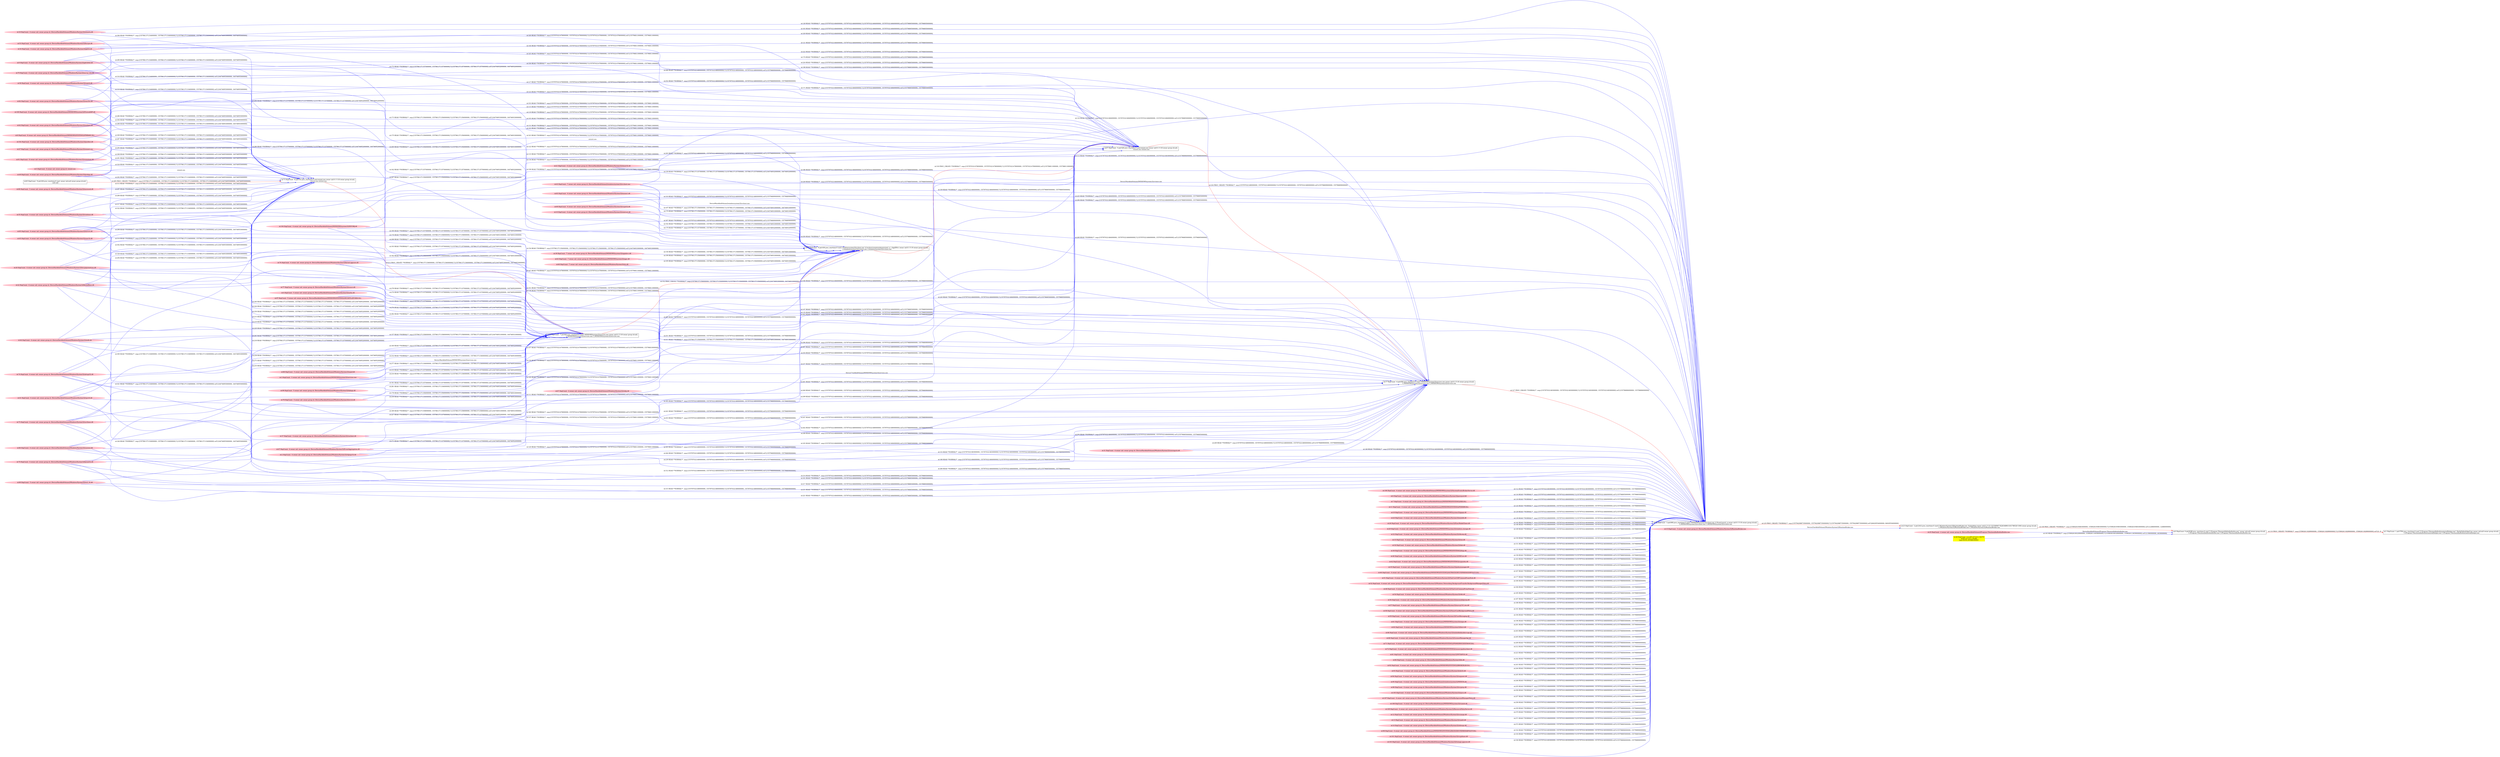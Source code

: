 digraph  {
rankdir=LR
"0"[color=black,label="id:0 HopCount: 0 pid:8188 proc_starttime:0 cmd:\"C:\Program Files\mozilla\firefox\firefox.exe\" owner uid:null owner group id:null,\n C:/Program Files/mozilla/firefox/firefox.exe C:/Program Files/mozilla/firefox/firefox.exe", shape=box,style=solid];
"1"[color=black,label="id:1 HopCount: 1 pid:5784 proc_starttime:0 cmd:\"C:\Program Files\mozilla\firefox\uninstall\helper.exe\" /SetAsDefaultAppUser owner uid:null owner group id:null,\n C:/Program Files/mozilla/firefox/uninstall/helper.exe C:/Program Files/mozilla/firefox/uninstall/helper.exe", shape=box,style=solid];
"0" -> "1" [id=110,__obj="PROC_CREATE"color=red,label="id:110 PROC_CREATE **NORMAL**  seqs:[1558026118289000000, 1558026118289000000] T:[1558026118289000000, 1558026118289000000] relT:[0, 0]",style=solid];
"75"[color=pink,label="id:75 HopCount: -4 owner uid: owner group id: /Device/HarddiskVolume2/Windows/System32/ucrtbase.dll ", shape=oval,style=filled];
"87"[color=black,label="id:87 HopCount: -5 pid:528 proc_starttime:0 cmd:wininit.exe owner uid:S-1-5-18 owner group id:null,\n wininit.exe wininit.exe", shape=box,style=solid];
"75" -> "87" [id=111,__obj="READ"color=blue,label="id:111 READ **NORMAL**  seqs:[1557870321478000000, 1557870321478000000] T:[1557870321478000000, 1557870321478000000] relT:[155796811000000, 155796811000000]",style=solid];
"106"[color=pink,label="id:106 HopCount: -4 owner uid: owner group id: /Device/HarddiskVolume2/WINDOWS/system32/SystemEventsBrokerServer.dll ", shape=oval,style=filled];
"30"[color=black,label="id:30 HopCount: -3 pid:808 proc_starttime:0 cmd:C:\WINDOWS\system32\svchost.exe -k DcomLaunch -p owner uid:S-1-5-18 owner group id:null,\n C:/WINDOWS/system32/svchost.exe C:/WINDOWS/system32/svchost.exe", shape=box,style=solid];
"106" -> "30" [id=112,__obj="READ"color=blue,label="id:112 READ **NORMAL**  seqs:[1557870321483000000, 1557870321483000000] T:[1557870321483000000, 1557870321483000000] relT:[155796806000000, 155796806000000]",style=solid];
"43"[color=pink,label="id:43 HopCount: -7 owner uid: owner group id: /Device/HarddiskVolume2/windows/system32/svchost.exe ", shape=oval,style=filled];
"43" -> "30" [id=113,__obj="READ"color=blue,label="id:113 READ **NORMAL**  seqs:[1557870321483000000, 1557870321483000000] T:[1557870321483000000, 1557870321483000000] relT:[155796806000000, 155796806000000]",style=solid];
"5"[color=pink,label="id:5 HopCount: -6 owner uid: owner group id: wininit.exe ", shape=oval,style=filled];
"5" -> "87" [id=114,__obj="FILE_EXEC"color=blue,label="wininit.exe",style=solid];
"82"[color=pink,label="id:82 HopCount: -4 owner uid: owner group id: /Device/HarddiskVolume2/Windows/System32/win32u.dll ", shape=oval,style=filled];
"82" -> "87" [id=115,__obj="READ"color=blue,label="id:115 READ **NORMAL**  seqs:[1557870321478000000, 1557870321478000000] T:[1557870321478000000, 1557870321478000000] relT:[155796811000000, 155796811000000]",style=solid];
"6"[color=pink,label="id:6 HopCount: -4 owner uid: owner group id: /Device/HarddiskVolume2/Windows/System32/powrprof.dll ", shape=oval,style=filled];
"6" -> "30" [id=116,__obj="READ"color=blue,label="id:116 READ **NORMAL**  seqs:[1557870321484000000, 1557870321484000000] T:[1557870321484000000, 1557870321484000000] relT:[155796805000000, 155796805000000]",style=solid];
"79"[color=pink,label="id:79 HopCount: -4 owner uid: owner group id: /Device/HarddiskVolume2/Windows/System32/msvcp_win.dll ", shape=oval,style=filled];
"79" -> "87" [id=117,__obj="READ"color=blue,label="id:117 READ **NORMAL**  seqs:[1557870321478000000, 1557870321478000000] T:[1557870321478000000, 1557870321478000000] relT:[155796811000000, 155796811000000]",style=solid];
"7"[color=pink,label="id:7 HopCount: -4 owner uid: owner group id: /Device/HarddiskVolume2/WINDOWS/SYSTEM32/HID.DLL ", shape=oval,style=filled];
"7" -> "30" [id=118,__obj="READ"color=blue,label="id:118 READ **NORMAL**  seqs:[1557870321484000000, 1557870321484000000] T:[1557870321484000000, 1557870321484000000] relT:[155796805000000, 155796805000000]",style=solid];
"8"[color=pink,label="id:8 HopCount: -6 owner uid: owner group id: /Device/HarddiskVolume2/WINDOWS/SYSTEM32/FWBASE.DLL ", shape=oval,style=filled];
"8" -> "87" [id=119,__obj="READ"color=blue,label="id:119 READ **NORMAL**  seqs:[1557870321478000000, 1557870321478000000] T:[1557870321478000000, 1557870321478000000] relT:[155796811000000, 155796811000000]",style=solid];
"89"[color=pink,label="id:89 HopCount: -5 owner uid: owner group id: /Device/HarddiskVolume2/Windows/System32/ws2_32.dll ", shape=oval,style=filled];
"89" -> "87" [id=120,__obj="READ"color=blue,label="id:120 READ **NORMAL**  seqs:[1557870321478000000, 1557870321478000000] T:[1557870321478000000, 1557870321478000000] relT:[155796811000000, 155796811000000]",style=solid];
"9"[color=pink,label="id:9 HopCount: -4 owner uid: owner group id: /Device/HarddiskVolume2/Windows/System32/gdi32full.dll ", shape=oval,style=filled];
"9" -> "30" [id=121,__obj="READ"color=blue,label="id:121 READ **NORMAL**  seqs:[1557870321484000000, 1557870321484000000] T:[1557870321484000000, 1557870321484000000] relT:[155796805000000, 155796805000000]",style=solid];
"49"[color=pink,label="id:49 HopCount: -4 owner uid: owner group id: /Device/HarddiskVolume2/Windows/System32/profapi.dll ", shape=oval,style=filled];
"49" -> "87" [id=122,__obj="READ"color=blue,label="id:122 READ **NORMAL**  seqs:[1557870321478000000, 1557870321478000000] T:[1557870321478000000, 1557870321478000000] relT:[155796811000000, 155796811000000]",style=solid];
"50"[color=pink,label="id:50 HopCount: -4 owner uid: owner group id: /Device/HarddiskVolume2/Windows/System32/sspicli.dll ", shape=oval,style=filled];
"50" -> "87" [id=123,__obj="READ"color=blue,label="id:123 READ **NORMAL**  seqs:[1557870321478000000, 1557870321478000000] T:[1557870321478000000, 1557870321478000000] relT:[155796811000000, 155796811000000]",style=solid];
"11"[color=pink,label="id:11 HopCount: -4 owner uid: owner group id: /Device/HarddiskVolume2/WINDOWS/SYSTEM32/PSMSRV.DLL ", shape=oval,style=filled];
"11" -> "30" [id=124,__obj="READ"color=blue,label="id:124 READ **NORMAL**  seqs:[1557870321483000000, 1557870321483000000] T:[1557870321483000000, 1557870321483000000] relT:[155796806000000, 155796806000000]",style=solid];
"23"[color=black,label="id:23 HopCount: -2 pid:2432 proc_starttime:0 cmd:C:\Windows\System32\RuntimeBroker.exe -Embedding owner uid:S-1-5-21-231540947-922634896-4161786520-1004 owner group id:null,\n C:/Windows/System32/RuntimeBroker.exe C:/Windows/System32/RuntimeBroker.exe", shape=box,style=solid];
"30" -> "23" [id=125,__obj="PROC_CREATE"color=red,label="id:125 PROC_CREATE **NORMAL**  seqs:[1557942088735000000, 1557942088735000000] T:[1557942088735000000, 1557942088735000000] relT:[84029554000000, 84029554000000]",style=solid];
"15"[color=pink,label="id:15 HopCount: -3 owner uid: owner group id: /Device/HarddiskVolume2/Windows/System32/RuntimeBroker.exe ", shape=oval,style=filled];
"15" -> "23" [id=126,__obj="FILE_EXEC"color=blue,label="\Device\HarddiskVolume2\Windows\System32\RuntimeBroker.exe",style=solid];
"17"[color=black,label="id:17 HopCount: -4 pid:656 proc_starttime:0 cmd:C:\WINDOWS\system32\services.exe owner uid:S-1-5-18 owner group id:null,\n C:/WINDOWS/system32/services.exe C:/WINDOWS/system32/services.exe", shape=box,style=solid];
"17" -> "30" [id=127,__obj="PROC_CREATE"color=red,label="id:127 PROC_CREATE **NORMAL**  seqs:[1557870321483000000, 1557870321483000000] T:[1557870321483000000, 1557870321483000000] relT:[155796806000000, 155796806000000]",style=solid];
"18"[color=pink,label="id:18 HopCount: -4 owner uid: owner group id: /Device/HarddiskVolume2/Windows/System32/ntmarta.dll ", shape=oval,style=filled];
"18" -> "30" [id=128,__obj="READ"color=blue,label="id:128 READ **NORMAL**  seqs:[1557870321484000000, 1557870321484000000] T:[1557870321484000000, 1557870321484000000] relT:[155796805000000, 155796805000000]",style=solid];
"19"[color=pink,label="id:19 HopCount: -4 owner uid: owner group id: /Device/HarddiskVolume2/WINDOWS/system32/gpapi.dll ", shape=oval,style=filled];
"19" -> "30" [id=129,__obj="READ"color=blue,label="id:129 READ **NORMAL**  seqs:[1557870321484000000, 1557870321484000000] T:[1557870321484000000, 1557870321484000000] relT:[155796805000000, 155796805000000]",style=solid];
"74"[color=pink,label="id:74 HopCount: -4 owner uid: owner group id: /Device/HarddiskVolume2/Windows/System32/advapi32.dll ", shape=oval,style=filled];
"74" -> "87" [id=130,__obj="READ"color=blue,label="id:130 READ **NORMAL**  seqs:[1557870321478000000, 1557870321478000000] T:[1557870321478000000, 1557870321478000000] relT:[155796811000000, 155796811000000]",style=solid];
"62"[color=pink,label="id:62 HopCount: -4 owner uid: owner group id: /Device/HarddiskVolume2/Windows/System32/sechost.dll ", shape=oval,style=filled];
"62" -> "87" [id=131,__obj="READ"color=blue,label="id:131 READ **NORMAL**  seqs:[1557870321478000000, 1557870321478000000] T:[1557870321478000000, 1557870321478000000] relT:[155796811000000, 155796811000000]",style=solid];
"21"[color=pink,label="id:21 HopCount: -4 owner uid: owner group id: /Device/HarddiskVolume2/Windows/System32/oleaut32.dll ", shape=oval,style=filled];
"21" -> "30" [id=132,__obj="READ"color=blue,label="id:132 READ **NORMAL**  seqs:[1557870321484000000, 1557870321484000000] T:[1557870321484000000, 1557870321484000000] relT:[155796805000000, 155796805000000]",style=solid];
"80"[color=pink,label="id:80 HopCount: -5 owner uid: owner group id: /Device/HarddiskVolume2/Windows/System32/mswsock.dll ", shape=oval,style=filled];
"80" -> "87" [id=133,__obj="READ"color=blue,label="id:133 READ **NORMAL**  seqs:[1557870321478000000, 1557870321478000000] T:[1557870321478000000, 1557870321478000000] relT:[155796811000000, 155796811000000]",style=solid];
"55"[color=pink,label="id:55 HopCount: -4 owner uid: owner group id: /Device/HarddiskVolume2/Windows/System32/combase.dll ", shape=oval,style=filled];
"55" -> "87" [id=134,__obj="READ"color=blue,label="id:134 READ **NORMAL**  seqs:[1557870321478000000, 1557870321478000000] T:[1557870321478000000, 1557870321478000000] relT:[155796811000000, 155796811000000]",style=solid];
"22"[color=pink,label="id:22 HopCount: -4 owner uid: owner group id: /Device/HarddiskVolume2/Windows/System32/KernelBase.dll ", shape=oval,style=filled];
"22" -> "30" [id=135,__obj="READ"color=blue,label="id:135 READ **NORMAL**  seqs:[1557870321484000000, 1557870321484000000] T:[1557870321484000000, 1557870321484000000] relT:[155796805000000, 155796805000000]",style=solid];
"22" -> "87" [id=136,__obj="READ"color=blue,label="id:136 READ **NORMAL**  seqs:[1557870321478000000, 1557870321478000000] T:[1557870321478000000, 1557870321478000000] relT:[155796811000000, 155796811000000]",style=solid];
"70"[color=pink,label="id:70 HopCount: -4 owner uid: owner group id: /Device/HarddiskVolume2/Windows/System32/kernel32.dll ", shape=oval,style=filled];
"70" -> "87" [id=137,__obj="READ"color=blue,label="id:137 READ **NORMAL**  seqs:[1557870321478000000, 1557870321478000000] T:[1557870321478000000, 1557870321478000000] relT:[155796811000000, 155796811000000]",style=solid];
"23" -> "0" [id=138,__obj="PROC_CREATE"color=red,label="id:138 PROC_CREATE **NORMAL**  seqs:[1558026105803000000, 1558026105803000000] T:[1558026105803000000, 1558026105803000000] relT:[12486000000, 12486000000]",style=solid];
"24"[color=pink,label="id:24 HopCount: -4 owner uid: owner group id: /Device/HarddiskVolume2/Windows/System32/mintdh.dll ", shape=oval,style=filled];
"24" -> "30" [id=139,__obj="READ"color=blue,label="id:139 READ **NORMAL**  seqs:[1557870321484000000, 1557870321484000000] T:[1557870321484000000, 1557870321484000000] relT:[155796805000000, 155796805000000]",style=solid];
"41"[color=pink,label="id:41 HopCount: -4 owner uid: owner group id: /Device/HarddiskVolume2/Windows/System32/rpcrt4.dll ", shape=oval,style=filled];
"41" -> "87" [id=140,__obj="READ"color=blue,label="id:140 READ **NORMAL**  seqs:[1557870321478000000, 1557870321478000000] T:[1557870321478000000, 1557870321478000000] relT:[155796811000000, 155796811000000]",style=solid];
"25"[color=pink,label="id:25 HopCount: -2 owner uid: owner group id: /Device/HarddiskVolume2/Program Files/mozilla/firefox/firefox.exe ", shape=oval,style=filled];
"25" -> "0" [id=141,__obj="FILE_EXEC"color=blue,label="\Device\HarddiskVolume2\Program Files\mozilla\firefox\firefox.exe",style=solid];
"26"[color=pink,label="id:26 HopCount: -4 owner uid: owner group id: /Device/HarddiskVolume2/Windows/System32/ExecModelClient.dll ", shape=oval,style=filled];
"26" -> "30" [id=142,__obj="READ"color=blue,label="id:142 READ **NORMAL**  seqs:[1557870321483000000, 1557870321483000000] T:[1557870321483000000, 1557870321483000000] relT:[155796806000000, 155796806000000]",style=solid];
"27"[color=pink,label="id:27 HopCount: -6 owner uid: owner group id: /Device/HarddiskVolume2/Windows/System32/wininit.exe ", shape=oval,style=filled];
"27" -> "87" [id=143,__obj="READ"color=blue,label="id:143 READ **NORMAL**  seqs:[1557870321478000000, 1557870321478000000] T:[1557870321478000000, 1557870321478000000] relT:[155796811000000, 155796811000000]",style=solid];
"53"[color=pink,label="id:53 HopCount: -4 owner uid: owner group id: /Device/HarddiskVolume2/Windows/System32/bcrypt.dll ", shape=oval,style=filled];
"53" -> "87" [id=144,__obj="READ"color=blue,label="id:144 READ **NORMAL**  seqs:[1557870321478000000, 1557870321478000000] T:[1557870321478000000, 1557870321478000000] relT:[155796811000000, 155796811000000]",style=solid];
"28"[color=yellow,label="id:28 HopCount: -2 srcIP:127.0.0.1:54379\ndstIP:127.0.0.1:54380\ntype:SOCK_ESTABLISHED ", shape=box,style=filled];
"28" -> "0" [id=145,__obj="READ"color=blue,label="id:145 READ **NORMAL**  seqs:[1558026106329000000, 1558026113659000000] T:[1558026106329000000, 1558026113659000000] relT:[11960000000, 4630000000]",style=solid];
"29"[color=pink,label="id:29 HopCount: -4 owner uid: owner group id: /Device/HarddiskVolume2/WINDOWS/system32/windows.storage.dll ", shape=oval,style=filled];
"29" -> "30" [id=146,__obj="READ"color=blue,label="id:146 READ **NORMAL**  seqs:[1557870321484000000, 1557870321484000000] T:[1557870321484000000, 1557870321484000000] relT:[155796805000000, 155796805000000]",style=solid];
"20"[color=pink,label="id:20 HopCount: -4 owner uid: owner group id: /Device/HarddiskVolume2/Windows/System32/bcryptprimitives.dll ", shape=oval,style=filled];
"20" -> "30" [id=147,__obj="READ"color=blue,label="id:147 READ **NORMAL**  seqs:[1557870321484000000, 1557870321484000000] T:[1557870321484000000, 1557870321484000000] relT:[155796805000000, 155796805000000]",style=solid];
"31"[color=pink,label="id:31 HopCount: -4 owner uid: owner group id: /Device/HarddiskVolume2/Windows/System32/usermgrcli.dll ", shape=oval,style=filled];
"31" -> "30" [id=148,__obj="READ"color=blue,label="id:148 READ **NORMAL**  seqs:[1557870321483000000, 1557870321483000000] T:[1557870321483000000, 1557870321483000000] relT:[155796806000000, 155796806000000]",style=solid];
"32"[color=pink,label="id:32 HopCount: -4 owner uid: owner group id: /Device/HarddiskVolume2/Windows/System32/clbcatq.dll ", shape=oval,style=filled];
"32" -> "30" [id=149,__obj="READ"color=blue,label="id:149 READ **NORMAL**  seqs:[1557870321484000000, 1557870321484000000] T:[1557870321484000000, 1557870321484000000] relT:[155796805000000, 155796805000000]",style=solid];
"33"[color=pink,label="id:33 HopCount: -4 owner uid: owner group id: /Device/HarddiskVolume2/Windows/System32/wer.dll ", shape=oval,style=filled];
"33" -> "30" [id=150,__obj="READ"color=blue,label="id:150 READ **NORMAL**  seqs:[1557870321483000000, 1557870321483000000] T:[1557870321483000000, 1557870321483000000] relT:[155796806000000, 155796806000000]",style=solid];
"34"[color=pink,label="id:34 HopCount: -4 owner uid: owner group id: /Device/HarddiskVolume2/Windows/System32/dab.dll ", shape=oval,style=filled];
"34" -> "30" [id=151,__obj="READ"color=blue,label="id:151 READ **NORMAL**  seqs:[1557870321483000000, 1557870321483000000] T:[1557870321483000000, 1557870321483000000] relT:[155796806000000, 155796806000000]",style=solid];
"36"[color=black,label="id:36 HopCount: -7 pid:664 proc_starttime:0 cmd:C:\WINDOWS\system32\services.exe owner uid:S-1-5-18 owner group id:null,\n C:/WINDOWS/system32/services.exe C:/WINDOWS/system32/services.exe", shape=box,style=solid];
"90"[color=black,label="id:90 HopCount: -6 pid:436 proc_starttime:0 cmd:c:\windows\system32\svchost.exe -k localservicenetworkrestricted -p -s AppIDSvc owner uid:S-1-5-19 owner group id:null,\n c:/windows/system32/svchost.exe c:/windows/system32/svchost.exe", shape=box,style=solid];
"36" -> "90" [id=152,__obj="PROC_CREATE"color=red,label="id:152 PROC_CREATE **NORMAL**  seqs:[1557861371356000000, 1557861371356000000] T:[1557861371356000000, 1557861371356000000] relT:[164746933000000, 164746933000000]",style=solid];
"37"[color=pink,label="id:37 HopCount: -4 owner uid: owner group id: /Device/HarddiskVolume2/Windows/System32/rmclient.dll ", shape=oval,style=filled];
"37" -> "30" [id=153,__obj="READ"color=blue,label="id:153 READ **NORMAL**  seqs:[1557870321483000000, 1557870321483000000] T:[1557870321483000000, 1557870321483000000] relT:[155796806000000, 155796806000000]",style=solid];
"76"[color=pink,label="id:76 HopCount: -4 owner uid: owner group id: /Device/HarddiskVolume2/Windows/System32/kernel.appcore.dll ", shape=oval,style=filled];
"76" -> "90" [id=154,__obj="READ"color=blue,label="id:154 READ **NORMAL**  seqs:[1557861371356000000, 1557861371356000000] T:[1557861371356000000, 1557861371356000000] relT:[164746933000000, 164746933000000]",style=solid];
"38"[color=pink,label="id:38 HopCount: -4 owner uid: owner group id: /Device/HarddiskVolume2/WINDOWS/SYSTEM32/dxgi.dll ", shape=oval,style=filled];
"38" -> "30" [id=155,__obj="READ"color=blue,label="id:155 READ **NORMAL**  seqs:[1557870321484000000, 1557870321484000000] T:[1557870321484000000, 1557870321484000000] relT:[155796805000000, 155796805000000]",style=solid];
"39"[color=pink,label="id:39 HopCount: -7 owner uid: owner group id: /Device/HarddiskVolume2/WINDOWS/system32/appidsvc.dll ", shape=oval,style=filled];
"39" -> "90" [id=156,__obj="READ"color=blue,label="id:156 READ **NORMAL**  seqs:[1557861371356000000, 1557861371356000000] T:[1557861371356000000, 1557861371356000000] relT:[164746933000000, 164746933000000]",style=solid];
"44"[color=pink,label="id:44 HopCount: -4 owner uid: owner group id: /Device/HarddiskVolume2/Windows/System32/ntdll.dll ", shape=oval,style=filled];
"44" -> "90" [id=157,__obj="READ"color=blue,label="id:157 READ **NORMAL**  seqs:[1557861371358000000, 1557861371358000000] T:[1557861371358000000, 1557861371358000000] relT:[164746931000000, 164746931000000]",style=solid];
"40"[color=pink,label="id:40 HopCount: -4 owner uid: owner group id: /Device/HarddiskVolume2/Windows/System32/SHCore.dll ", shape=oval,style=filled];
"40" -> "30" [id=158,__obj="READ"color=blue,label="id:158 READ **NORMAL**  seqs:[1557870321484000000, 1557870321484000000] T:[1557870321484000000, 1557870321484000000] relT:[155796805000000, 155796805000000]",style=solid];
"21" -> "90" [id=159,__obj="READ"color=blue,label="id:159 READ **NORMAL**  seqs:[1557861371357000000, 1557861371357000000] T:[1557861371357000000, 1557861371357000000] relT:[164746932000000, 164746932000000]",style=solid];
"74" -> "90" [id=160,__obj="READ"color=blue,label="id:160 READ **NORMAL**  seqs:[1557861371357000000, 1557861371357000000] T:[1557861371357000000, 1557861371357000000] relT:[164746932000000, 164746932000000]",style=solid];
"41" -> "30" [id=161,__obj="READ"color=blue,label="id:161 READ **NORMAL**  seqs:[1557870321484000000, 1557870321484000000] T:[1557870321484000000, 1557870321484000000] relT:[155796805000000, 155796805000000]",style=solid];
"62" -> "90" [id=162,__obj="READ"color=blue,label="id:162 READ **NORMAL**  seqs:[1557861371357000000, 1557861371357000000] T:[1557861371357000000, 1557861371357000000] relT:[164746932000000, 164746932000000]",style=solid];
"42"[color=pink,label="id:42 HopCount: -4 owner uid: owner group id: /Device/HarddiskVolume2/WINDOWS/SYSTEM32/capauthz.dll ", shape=oval,style=filled];
"42" -> "30" [id=163,__obj="READ"color=blue,label="id:163 READ **NORMAL**  seqs:[1557870321483000000, 1557870321483000000] T:[1557870321483000000, 1557870321483000000] relT:[155796806000000, 155796806000000]",style=solid];
"35"[color=pink,label="id:35 HopCount: -4 owner uid: owner group id: /Device/HarddiskVolume2/Windows/System32/policymanager.dll ", shape=oval,style=filled];
"35" -> "30" [id=164,__obj="READ"color=blue,label="id:164 READ **NORMAL**  seqs:[1557870321483000000, 1557870321483000000] T:[1557870321483000000, 1557870321483000000] relT:[155796806000000, 155796806000000]",style=solid];
"44" -> "30" [id=165,__obj="READ"color=blue,label="id:165 READ **NORMAL**  seqs:[1557870321484000000, 1557870321484000000] T:[1557870321484000000, 1557870321484000000] relT:[155796805000000, 155796805000000]",style=solid];
"45"[color=pink,label="id:45 HopCount: -4 owner uid: owner group id: /Device/HarddiskVolume2/Windows/System32/user32.dll ", shape=oval,style=filled];
"45" -> "30" [id=166,__obj="READ"color=blue,label="id:166 READ **NORMAL**  seqs:[1557870321484000000, 1557870321484000000] T:[1557870321484000000, 1557870321484000000] relT:[155796805000000, 155796805000000]",style=solid];
"46"[color=pink,label="id:46 HopCount: -4 owner uid: owner group id: /Device/HarddiskVolume2/WINDOWS/SYSTEM32/ACPBACKGROUNDMANAGERPOLICY.DLL ", shape=oval,style=filled];
"46" -> "30" [id=167,__obj="READ"color=blue,label="id:167 READ **NORMAL**  seqs:[1557870321483000000, 1557870321483000000] T:[1557870321483000000, 1557870321483000000] relT:[155796806000000, 155796806000000]",style=solid];
"47"[color=pink,label="id:47 HopCount: -4 owner uid: owner group id: /Device/HarddiskVolume2/Windows/System32/EventAggregation.dll ", shape=oval,style=filled];
"47" -> "30" [id=168,__obj="READ"color=blue,label="id:168 READ **NORMAL**  seqs:[1557870321484000000, 1557870321484000000] T:[1557870321484000000, 1557870321484000000] relT:[155796805000000, 155796805000000]",style=solid];
"43" -> "90" [id=169,__obj="FILE_EXEC"color=blue,label="\Device\HarddiskVolume2\windows\system32\svchost.exe",style=solid];
"83"[color=pink,label="id:83 HopCount: -4 owner uid: owner group id: /Device/HarddiskVolume2/Windows/System32/msasn1.dll ", shape=oval,style=filled];
"83" -> "90" [id=170,__obj="READ"color=blue,label="id:170 READ **NORMAL**  seqs:[1557861371356000000, 1557861371356000000] T:[1557861371356000000, 1557861371356000000] relT:[164746933000000, 164746933000000]",style=solid];
"49" -> "30" [id=171,__obj="READ"color=blue,label="id:171 READ **NORMAL**  seqs:[1557870321484000000, 1557870321484000000] T:[1557870321484000000, 1557870321484000000] relT:[155796805000000, 155796805000000]",style=solid];
"16"[color=pink,label="id:16 HopCount: -4 owner uid: owner group id: /Device/HarddiskVolume2/Windows/System32/gdi32.dll ", shape=oval,style=filled];
"16" -> "90" [id=172,__obj="READ"color=blue,label="id:172 READ **NORMAL**  seqs:[1557861371357000000, 1557861371357000000] T:[1557861371357000000, 1557861371357000000] relT:[164746932000000, 164746932000000]",style=solid];
"9" -> "90" [id=173,__obj="READ"color=blue,label="id:173 READ **NORMAL**  seqs:[1557861371356000000, 1557861371356000000] T:[1557861371356000000, 1557861371356000000] relT:[164746933000000, 164746933000000]",style=solid];
"50" -> "30" [id=174,__obj="READ"color=blue,label="id:174 READ **NORMAL**  seqs:[1557870321484000000, 1557870321484000000] T:[1557870321484000000, 1557870321484000000] relT:[155796805000000, 155796805000000]",style=solid];
"79" -> "90" [id=175,__obj="READ"color=blue,label="id:175 READ **NORMAL**  seqs:[1557861371356000000, 1557861371356000000] T:[1557861371356000000, 1557861371356000000] relT:[164746933000000, 164746933000000]",style=solid];
"85"[color=pink,label="id:85 HopCount: -4 owner uid: owner group id: /Device/HarddiskVolume2/Windows/System32/msvcrt.dll ", shape=oval,style=filled];
"85" -> "90" [id=176,__obj="READ"color=blue,label="id:176 READ **NORMAL**  seqs:[1557861371358000000, 1557861371358000000] T:[1557861371358000000, 1557861371358000000] relT:[164746931000000, 164746931000000]",style=solid];
"51"[color=pink,label="id:51 HopCount: -4 owner uid: owner group id: /Device/HarddiskVolume2/Windows/System32/OneCoreUAPCommonProxyStub.dll ", shape=oval,style=filled];
"51" -> "30" [id=177,__obj="READ"color=blue,label="id:177 READ **NORMAL**  seqs:[1557870321483000000, 1557870321483000000] T:[1557870321483000000, 1557870321483000000] relT:[155796806000000, 155796806000000]",style=solid];
"86"[color=pink,label="id:86 HopCount: -4 owner uid: owner group id: /Device/HarddiskVolume2/Windows/System32/userenv.dll ", shape=oval,style=filled];
"86" -> "90" [id=178,__obj="READ"color=blue,label="id:178 READ **NORMAL**  seqs:[1557861371356000000, 1557861371356000000] T:[1557861371356000000, 1557861371356000000] relT:[164746933000000, 164746933000000]",style=solid];
"10"[color=pink,label="id:10 HopCount: -4 owner uid: owner group id: /Device/HarddiskVolume2/Windows/System32/wintrust.dll ", shape=oval,style=filled];
"10" -> "90" [id=179,__obj="READ"color=blue,label="id:179 READ **NORMAL**  seqs:[1557861371357000000, 1557861371357000000] T:[1557861371357000000, 1557861371357000000] relT:[164746932000000, 164746932000000]",style=solid];
"52"[color=pink,label="id:52 HopCount: -4 owner uid: owner group id: /Device/HarddiskVolume2/Windows/System32/Windows.Networking.BackgroundTransfer.BackgroundManagerPolicy.dll ", shape=oval,style=filled];
"52" -> "30" [id=180,__obj="READ"color=blue,label="id:180 READ **NORMAL**  seqs:[1557870321483000000, 1557870321483000000] T:[1557870321483000000, 1557870321483000000] relT:[155796806000000, 155796806000000]",style=solid];
"75" -> "90" [id=181,__obj="READ"color=blue,label="id:181 READ **NORMAL**  seqs:[1557861371357000000, 1557861371357000000] T:[1557861371357000000, 1557861371357000000] relT:[164746932000000, 164746932000000]",style=solid];
"22" -> "90" [id=182,__obj="READ"color=blue,label="id:182 READ **NORMAL**  seqs:[1557861371356000000, 1557861371356000000] T:[1557861371356000000, 1557861371356000000] relT:[164746933000000, 164746933000000]",style=solid];
"53" -> "30" [id=183,__obj="READ"color=blue,label="id:183 READ **NORMAL**  seqs:[1557870321484000000, 1557870321484000000] T:[1557870321484000000, 1557870321484000000] relT:[155796805000000, 155796805000000]",style=solid];
"48"[color=pink,label="id:48 HopCount: -4 owner uid: owner group id: /Device/HarddiskVolume2/Windows/System32/OneCoreCommonProxyStub.dll ", shape=oval,style=filled];
"48" -> "30" [id=184,__obj="READ"color=blue,label="id:184 READ **NORMAL**  seqs:[1557870321483000000, 1557870321483000000] T:[1557870321483000000, 1557870321483000000] relT:[155796806000000, 155796806000000]",style=solid];
"54"[color=pink,label="id:54 HopCount: -4 owner uid: owner group id: /Device/HarddiskVolume2/Windows/System32/tdh.dll ", shape=oval,style=filled];
"54" -> "30" [id=185,__obj="READ"color=blue,label="id:185 READ **NORMAL**  seqs:[1557870321484000000, 1557870321484000000] T:[1557870321484000000, 1557870321484000000] relT:[155796805000000, 155796805000000]",style=solid];
"55" -> "30" [id=186,__obj="READ"color=blue,label="id:186 READ **NORMAL**  seqs:[1557870321484000000, 1557870321484000000] T:[1557870321484000000, 1557870321484000000] relT:[155796805000000, 155796805000000]",style=solid];
"56"[color=pink,label="id:56 HopCount: -4 owner uid: owner group id: /Device/HarddiskVolume2/Windows/System32/execmodelproxy.dll ", shape=oval,style=filled];
"56" -> "30" [id=187,__obj="READ"color=blue,label="id:187 READ **NORMAL**  seqs:[1557870321483000000, 1557870321483000000] T:[1557870321483000000, 1557870321483000000] relT:[155796806000000, 155796806000000]",style=solid];
"57"[color=pink,label="id:57 HopCount: -4 owner uid: owner group id: /Device/HarddiskVolume2/Windows/System32/msvcp110_win.dll ", shape=oval,style=filled];
"57" -> "30" [id=188,__obj="READ"color=blue,label="id:188 READ **NORMAL**  seqs:[1557870321483000000, 1557870321483000000] T:[1557870321483000000, 1557870321483000000] relT:[155796806000000, 155796806000000]",style=solid];
"70" -> "90" [id=189,__obj="READ"color=blue,label="id:189 READ **NORMAL**  seqs:[1557861371358000000, 1557861371358000000] T:[1557861371358000000, 1557861371358000000] relT:[164746931000000, 164746931000000]",style=solid];
"55" -> "90" [id=190,__obj="READ"color=blue,label="id:190 READ **NORMAL**  seqs:[1557861371357000000, 1557861371357000000] T:[1557861371357000000, 1557861371357000000] relT:[164746932000000, 164746932000000]",style=solid];
"58"[color=pink,label="id:58 HopCount: -4 owner uid: owner group id: /Device/HarddiskVolume2/Windows/System32/SmartCardBackgroundPolicy.dll ", shape=oval,style=filled];
"58" -> "30" [id=191,__obj="READ"color=blue,label="id:191 READ **NORMAL**  seqs:[1557870321483000000, 1557870321483000000] T:[1557870321483000000, 1557870321483000000] relT:[155796806000000, 155796806000000]",style=solid];
"69"[color=pink,label="id:69 HopCount: -4 owner uid: owner group id: /Device/HarddiskVolume2/Windows/System32/crypt32.dll ", shape=oval,style=filled];
"69" -> "90" [id=192,__obj="READ"color=blue,label="id:192 READ **NORMAL**  seqs:[1557861371356000000, 1557861371356000000] T:[1557861371356000000, 1557861371356000000] relT:[164746933000000, 164746933000000]",style=solid];
"20" -> "90" [id=193,__obj="READ"color=blue,label="id:193 READ **NORMAL**  seqs:[1557861371357000000, 1557861371357000000] T:[1557861371357000000, 1557861371357000000] relT:[164746932000000, 164746932000000]",style=solid];
"59"[color=pink,label="id:59 HopCount: -4 owner uid: owner group id: /Device/HarddiskVolume2/Windows/System32/CoreMessaging.dll ", shape=oval,style=filled];
"59" -> "30" [id=194,__obj="READ"color=blue,label="id:194 READ **NORMAL**  seqs:[1557870321483000000, 1557870321483000000] T:[1557870321483000000, 1557870321483000000] relT:[155796806000000, 155796806000000]",style=solid];
"60"[color=pink,label="id:60 HopCount: -7 owner uid: owner group id: /Device/HarddiskVolume2/Windows/System32/slc.dll ", shape=oval,style=filled];
"60" -> "90" [id=195,__obj="READ"color=blue,label="id:195 READ **NORMAL**  seqs:[1557861371356000000, 1557861371356000000] T:[1557861371356000000, 1557861371356000000] relT:[164746933000000, 164746933000000]",style=solid];
"61"[color=pink,label="id:61 HopCount: -4 owner uid: owner group id: /Device/HarddiskVolume2/WINDOWS/system32/umpo.dll ", shape=oval,style=filled];
"61" -> "30" [id=196,__obj="READ"color=blue,label="id:196 READ **NORMAL**  seqs:[1557870321484000000, 1557870321484000000] T:[1557870321484000000, 1557870321484000000] relT:[155796805000000, 155796805000000]",style=solid];
"43" -> "90" [id=197,__obj="READ"color=blue,label="id:197 READ **NORMAL**  seqs:[1557861371356000000, 1557861371356000000] T:[1557861371356000000, 1557861371356000000] relT:[164746933000000, 164746933000000]",style=solid];
"62" -> "30" [id=198,__obj="READ"color=blue,label="id:198 READ **NORMAL**  seqs:[1557870321484000000, 1557870321484000000] T:[1557870321484000000, 1557870321484000000] relT:[155796805000000, 155796805000000]",style=solid];
"63"[color=pink,label="id:63 HopCount: -7 owner uid: owner group id: /Device/HarddiskVolume2/WINDOWS/system32/sppc.dll ", shape=oval,style=filled];
"63" -> "90" [id=199,__obj="READ"color=blue,label="id:199 READ **NORMAL**  seqs:[1557861371356000000, 1557861371356000000] T:[1557861371356000000, 1557861371356000000] relT:[164746933000000, 164746933000000]",style=solid];
"82" -> "90" [id=200,__obj="READ"color=blue,label="id:200 READ **NORMAL**  seqs:[1557861371356000000, 1557861371356000000] T:[1557861371356000000, 1557861371356000000] relT:[164746933000000, 164746933000000]",style=solid];
"64"[color=pink,label="id:64 HopCount: -4 owner uid: owner group id: /Device/HarddiskVolume2/WINDOWS/system32/bisrv.dll ", shape=oval,style=filled];
"64" -> "30" [id=201,__obj="READ"color=blue,label="id:201 READ **NORMAL**  seqs:[1557870321483000000, 1557870321483000000] T:[1557870321483000000, 1557870321483000000] relT:[155796806000000, 155796806000000]",style=solid];
"43" -> "30" [id=202,__obj="FILE_EXEC"color=blue,label="\Device\HarddiskVolume2\WINDOWS\system32\svchost.exe",style=solid];
"66"[color=pink,label="id:66 HopCount: -4 owner uid: owner group id: /Device/HarddiskVolume2/Windows/System32/embeddedmodesvcapi.dll ", shape=oval,style=filled];
"66" -> "30" [id=203,__obj="READ"color=blue,label="id:203 READ **NORMAL**  seqs:[1557870321483000000, 1557870321483000000] T:[1557870321483000000, 1557870321483000000] relT:[155796806000000, 155796806000000]",style=solid];
"67"[color=pink,label="id:67 HopCount: -4 owner uid: owner group id: /Device/HarddiskVolume2/Windows/System32/wldp.dll ", shape=oval,style=filled];
"67" -> "30" [id=204,__obj="READ"color=blue,label="id:204 READ **NORMAL**  seqs:[1557870321484000000, 1557870321484000000] T:[1557870321484000000, 1557870321484000000] relT:[155796805000000, 155796805000000]",style=solid];
"68"[color=pink,label="id:68 HopCount: -4 owner uid: owner group id: /Device/HarddiskVolume2/Windows/System32/LicenseManagerApi.dll ", shape=oval,style=filled];
"68" -> "30" [id=205,__obj="READ"color=blue,label="id:205 READ **NORMAL**  seqs:[1557870321483000000, 1557870321483000000] T:[1557870321483000000, 1557870321483000000] relT:[155796806000000, 155796806000000]",style=solid];
"69" -> "30" [id=206,__obj="READ"color=blue,label="id:206 READ **NORMAL**  seqs:[1557870321484000000, 1557870321484000000] T:[1557870321484000000, 1557870321484000000] relT:[155796805000000, 155796805000000]",style=solid];
"49" -> "90" [id=207,__obj="READ"color=blue,label="id:207 READ **NORMAL**  seqs:[1557861371356000000, 1557861371356000000] T:[1557861371356000000, 1557861371356000000] relT:[164746933000000, 164746933000000]",style=solid];
"45" -> "90" [id=208,__obj="READ"color=blue,label="id:208 READ **NORMAL**  seqs:[1557861371357000000, 1557861371357000000] T:[1557861371357000000, 1557861371357000000] relT:[164746932000000, 164746932000000]",style=solid];
"71"[color=pink,label="id:71 HopCount: -4 owner uid: owner group id: /Device/HarddiskVolume2/WINDOWS/SYSTEM32/PSMSERVICEEXTHOST.DLL ", shape=oval,style=filled];
"71" -> "30" [id=209,__obj="READ"color=blue,label="id:209 READ **NORMAL**  seqs:[1557870321483000000, 1557870321483000000] T:[1557870321483000000, 1557870321483000000] relT:[155796806000000, 155796806000000]",style=solid];
"41" -> "90" [id=210,__obj="READ"color=blue,label="id:210 READ **NORMAL**  seqs:[1557861371357000000, 1557861371357000000] T:[1557861371357000000, 1557861371357000000] relT:[164746932000000, 164746932000000]",style=solid];
"67" -> "90" [id=211,__obj="READ"color=blue,label="id:211 READ **NORMAL**  seqs:[1557861371356000000, 1557861371356000000] T:[1557861371356000000, 1557861371356000000] relT:[164746933000000, 164746933000000]",style=solid];
"72"[color=pink,label="id:72 HopCount: -4 owner uid: owner group id: /Device/HarddiskVolume2/WINDOWS/SYSTEM32/resourcepolicyclient.dll ", shape=oval,style=filled];
"72" -> "30" [id=212,__obj="READ"color=blue,label="id:212 READ **NORMAL**  seqs:[1557870321483000000, 1557870321483000000] T:[1557870321483000000, 1557870321483000000] relT:[155796806000000, 155796806000000]",style=solid];
"73"[color=black,label="id:73 HopCount: -8 pid:532 proc_starttime:0 cmd:wininit.exe owner uid:S-1-5-18 owner group id:null,\n wininit.exe wininit.exe", shape=box,style=solid];
"73" -> "36" [id=213,__obj="PROC_CREATE"color=red,label="id:213 PROC_CREATE **NORMAL**  seqs:[1557861371336000000, 1557861371336000000] T:[1557861371336000000, 1557861371336000000] relT:[164746953000000, 164746953000000]",style=solid];
"74" -> "30" [id=214,__obj="READ"color=blue,label="id:214 READ **NORMAL**  seqs:[1557870321484000000, 1557870321484000000] T:[1557870321484000000, 1557870321484000000] relT:[155796805000000, 155796805000000]",style=solid];
"20" -> "36" [id=215,__obj="READ"color=blue,label="id:215 READ **NORMAL**  seqs:[1557861371337000000, 1557861371337000000] T:[1557861371337000000, 1557861371337000000] relT:[164746952000000, 164746952000000]",style=solid];
"99"[color=pink,label="id:99 HopCount: -5 owner uid: owner group id: /Device/HarddiskVolume2/Windows/System32/dabapi.dll ", shape=oval,style=filled];
"99" -> "36" [id=216,__obj="READ"color=blue,label="id:216 READ **NORMAL**  seqs:[1557861371336000000, 1557861371336000000] T:[1557861371336000000, 1557861371336000000] relT:[164746953000000, 164746953000000]",style=solid];
"75" -> "30" [id=217,__obj="READ"color=blue,label="id:217 READ **NORMAL**  seqs:[1557870321484000000, 1557870321484000000] T:[1557870321484000000, 1557870321484000000] relT:[155796805000000, 155796805000000]",style=solid];
"41" -> "36" [id=218,__obj="READ"color=blue,label="id:218 READ **NORMAL**  seqs:[1557861371337000000, 1557861371337000000] T:[1557861371337000000, 1557861371337000000] relT:[164746952000000, 164746952000000]",style=solid];
"22" -> "36" [id=219,__obj="READ"color=blue,label="id:219 READ **NORMAL**  seqs:[1557861371337000000, 1557861371337000000] T:[1557861371337000000, 1557861371337000000] relT:[164746952000000, 164746952000000]",style=solid];
"76" -> "30" [id=220,__obj="READ"color=blue,label="id:220 READ **NORMAL**  seqs:[1557870321484000000, 1557870321484000000] T:[1557870321484000000, 1557870321484000000] relT:[155796805000000, 155796805000000]",style=solid];
"70" -> "30" [id=221,__obj="READ"color=blue,label="id:221 READ **NORMAL**  seqs:[1557870321484000000, 1557870321484000000] T:[1557870321484000000, 1557870321484000000] relT:[155796805000000, 155796805000000]",style=solid];
"79" -> "30" [id=222,__obj="READ"color=blue,label="id:222 READ **NORMAL**  seqs:[1557870321484000000, 1557870321484000000] T:[1557870321484000000, 1557870321484000000] relT:[155796805000000, 155796805000000]",style=solid];
"81"[color=pink,label="id:81 HopCount: -4 owner uid: owner group id: /Device/HarddiskVolume2/windows/system32/WTSAPI32.dll ", shape=oval,style=filled];
"81" -> "30" [id=223,__obj="READ"color=blue,label="id:223 READ **NORMAL**  seqs:[1557870321483000000, 1557870321483000000] T:[1557870321483000000, 1557870321483000000] relT:[155796806000000, 155796806000000]",style=solid];
"82" -> "30" [id=224,__obj="READ"color=blue,label="id:224 READ **NORMAL**  seqs:[1557870321484000000, 1557870321484000000] T:[1557870321484000000, 1557870321484000000] relT:[155796805000000, 155796805000000]",style=solid];
"83" -> "30" [id=225,__obj="READ"color=blue,label="id:225 READ **NORMAL**  seqs:[1557870321484000000, 1557870321484000000] T:[1557870321484000000, 1557870321484000000] relT:[155796805000000, 155796805000000]",style=solid];
"55" -> "36" [id=226,__obj="READ"color=blue,label="id:226 READ **NORMAL**  seqs:[1557861371337000000, 1557861371337000000] T:[1557861371337000000, 1557861371337000000] relT:[164746952000000, 164746952000000]",style=solid];
"47" -> "36" [id=227,__obj="READ"color=blue,label="id:227 READ **NORMAL**  seqs:[1557861371337000000, 1557861371337000000] T:[1557861371337000000, 1557861371337000000] relT:[164746952000000, 164746952000000]",style=solid];
"85" -> "30" [id=228,__obj="READ"color=blue,label="id:228 READ **NORMAL**  seqs:[1557870321484000000, 1557870321484000000] T:[1557870321484000000, 1557870321484000000] relT:[155796805000000, 155796805000000]",style=solid];
"44" -> "36" [id=229,__obj="READ"color=blue,label="id:229 READ **NORMAL**  seqs:[1557861371337000000, 1557861371337000000] T:[1557861371337000000, 1557861371337000000] relT:[164746952000000, 164746952000000]",style=solid];
"37" -> "36" [id=230,__obj="READ"color=blue,label="id:230 READ **NORMAL**  seqs:[1557861371336000000, 1557861371336000000] T:[1557861371336000000, 1557861371336000000] relT:[164746953000000, 164746953000000]",style=solid];
"86" -> "30" [id=231,__obj="READ"color=blue,label="id:231 READ **NORMAL**  seqs:[1557870321484000000, 1557870321484000000] T:[1557870321484000000, 1557870321484000000] relT:[155796805000000, 155796805000000]",style=solid];
"88"[color=pink,label="id:88 HopCount: -5 owner uid: owner group id: /Device/HarddiskVolume2/Windows/System32/spinf.dll ", shape=oval,style=filled];
"88" -> "36" [id=232,__obj="READ"color=blue,label="id:232 READ **NORMAL**  seqs:[1557861371336000000, 1557861371336000000] T:[1557861371336000000, 1557861371336000000] relT:[164746953000000, 164746953000000]",style=solid];
"77"[color=pink,label="id:77 HopCount: -5 owner uid: owner group id: /Device/HarddiskVolume2/Windows/System32/scesrv.dll ", shape=oval,style=filled];
"77" -> "36" [id=233,__obj="READ"color=blue,label="id:233 READ **NORMAL**  seqs:[1557861371337000000, 1557861371337000000] T:[1557861371337000000, 1557861371337000000] relT:[164746952000000, 164746952000000]",style=solid];
"87" -> "17" [id=234,__obj="PROC_CREATE"color=red,label="id:234 PROC_CREATE **NORMAL**  seqs:[1557870321480000000, 1557870321480000000] T:[1557870321480000000, 1557870321480000000] relT:[155796809000000, 155796809000000]",style=solid];
"70" -> "36" [id=235,__obj="READ"color=blue,label="id:235 READ **NORMAL**  seqs:[1557861371337000000, 1557861371337000000] T:[1557861371337000000, 1557861371337000000] relT:[164746952000000, 164746952000000]",style=solid];
"85" -> "36" [id=236,__obj="READ"color=blue,label="id:236 READ **NORMAL**  seqs:[1557861371337000000, 1557861371337000000] T:[1557861371337000000, 1557861371337000000] relT:[164746952000000, 164746952000000]",style=solid];
"88" -> "17" [id=237,__obj="READ"color=blue,label="id:237 READ **NORMAL**  seqs:[1557870321480000000, 1557870321480000000] T:[1557870321480000000, 1557870321480000000] relT:[155796809000000, 155796809000000]",style=solid];
"75" -> "36" [id=238,__obj="READ"color=blue,label="id:238 READ **NORMAL**  seqs:[1557861371337000000, 1557861371337000000] T:[1557861371337000000, 1557861371337000000] relT:[164746952000000, 164746952000000]",style=solid];
"86" -> "17" [id=239,__obj="READ"color=blue,label="id:239 READ **NORMAL**  seqs:[1557870321480000000, 1557870321480000000] T:[1557870321480000000, 1557870321480000000] relT:[155796809000000, 155796809000000]",style=solid];
"49" -> "36" [id=240,__obj="READ"color=blue,label="id:240 READ **NORMAL**  seqs:[1557861371337000000, 1557861371337000000] T:[1557861371337000000, 1557861371337000000] relT:[164746952000000, 164746952000000]",style=solid];
"44" -> "17" [id=241,__obj="READ"color=blue,label="id:241 READ **NORMAL**  seqs:[1557870321480000000, 1557870321480000000] T:[1557870321480000000, 1557870321480000000] relT:[155796809000000, 155796809000000]",style=solid];
"84"[color=pink,label="id:84 HopCount: -4 owner uid: owner group id: /Device/HarddiskVolume2/Windows/System32/bi.dll ", shape=oval,style=filled];
"84" -> "30" [id=242,__obj="READ"color=blue,label="id:242 READ **NORMAL**  seqs:[1557870321483000000, 1557870321483000000] T:[1557870321483000000, 1557870321483000000] relT:[155796806000000, 155796806000000]",style=solid];
"92"[color=pink,label="id:92 HopCount: -4 owner uid: owner group id: /Device/HarddiskVolume2/WINDOWS/SYSTEM32/BROKERLIB.DLL ", shape=oval,style=filled];
"92" -> "30" [id=243,__obj="READ"color=blue,label="id:243 READ **NORMAL**  seqs:[1557870321483000000, 1557870321483000000] T:[1557870321483000000, 1557870321483000000] relT:[155796806000000, 155796806000000]",style=solid];
"93"[color=pink,label="id:93 HopCount: -4 owner uid: owner group id: /Device/HarddiskVolume2/Windows/System32/ole32.dll ", shape=oval,style=filled];
"93" -> "30" [id=244,__obj="READ"color=blue,label="id:244 READ **NORMAL**  seqs:[1557870321484000000, 1557870321484000000] T:[1557870321484000000, 1557870321484000000] relT:[155796805000000, 155796805000000]",style=solid];
"94"[color=pink,label="id:94 HopCount: -4 owner uid: owner group id: /Device/HarddiskVolume2/Windows/System32/umpoext.dll ", shape=oval,style=filled];
"94" -> "30" [id=245,__obj="READ"color=blue,label="id:245 READ **NORMAL**  seqs:[1557870321484000000, 1557870321484000000] T:[1557870321484000000, 1557870321484000000] relT:[155796805000000, 155796805000000]",style=solid];
"95"[color=pink,label="id:95 HopCount: -4 owner uid: owner group id: /Device/HarddiskVolume2/windows/system32/WINSTA.dll ", shape=oval,style=filled];
"95" -> "30" [id=246,__obj="READ"color=blue,label="id:246 READ **NORMAL**  seqs:[1557870321484000000, 1557870321484000000] T:[1557870321484000000, 1557870321484000000] relT:[155796805000000, 155796805000000]",style=solid];
"37" -> "17" [id=247,__obj="READ"color=blue,label="id:247 READ **NORMAL**  seqs:[1557870321480000000, 1557870321480000000] T:[1557870321480000000, 1557870321480000000] relT:[155796809000000, 155796809000000]",style=solid];
"2"[color=pink,label="id:2 HopCount: -4 owner uid: owner group id: /Device/HarddiskVolume2/Windows/System32/cfgmgr32.dll ", shape=oval,style=filled];
"2" -> "17" [id=248,__obj="READ"color=blue,label="id:248 READ **NORMAL**  seqs:[1557870321480000000, 1557870321480000000] T:[1557870321480000000, 1557870321480000000] relT:[155796809000000, 155796809000000]",style=solid];
"31" -> "17" [id=249,__obj="READ"color=blue,label="id:249 READ **NORMAL**  seqs:[1557870321480000000, 1557870321480000000] T:[1557870321480000000, 1557870321480000000] relT:[155796809000000, 155796809000000]",style=solid];
"104"[color=pink,label="id:104 HopCount: -4 owner uid: owner group id: /Device/HarddiskVolume2/WINDOWS/system32/DEVOBJ.dll ", shape=oval,style=filled];
"104" -> "17" [id=250,__obj="READ"color=blue,label="id:250 READ **NORMAL**  seqs:[1557870321480000000, 1557870321480000000] T:[1557870321480000000, 1557870321480000000] relT:[155796809000000, 155796809000000]",style=solid];
"20" -> "17" [id=251,__obj="READ"color=blue,label="id:251 READ **NORMAL**  seqs:[1557870321480000000, 1557870321480000000] T:[1557870321480000000, 1557870321480000000] relT:[155796809000000, 155796809000000]",style=solid];
"62" -> "17" [id=252,__obj="READ"color=blue,label="id:252 READ **NORMAL**  seqs:[1557870321480000000, 1557870321480000000] T:[1557870321480000000, 1557870321480000000] relT:[155796809000000, 155796809000000]",style=solid];
"74" -> "17" [id=253,__obj="READ"color=blue,label="id:253 READ **NORMAL**  seqs:[1557870321480000000, 1557870321480000000] T:[1557870321480000000, 1557870321480000000] relT:[155796809000000, 155796809000000]",style=solid];
"97"[color=pink,label="id:97 HopCount: -5 owner uid: owner group id: /Device/HarddiskVolume2/WINDOWS/SYSTEM32/WUDFPLATFORM.DLL ", shape=oval,style=filled];
"97" -> "17" [id=254,__obj="READ"color=blue,label="id:254 READ **NORMAL**  seqs:[1557870321480000000, 1557870321480000000] T:[1557870321480000000, 1557870321480000000] relT:[155796809000000, 155796809000000]",style=solid];
"96"[color=pink,label="id:96 HopCount: -4 owner uid: owner group id: /Device/HarddiskVolume2/Windows/System32/cryptsp.dll ", shape=oval,style=filled];
"96" -> "30" [id=255,__obj="READ"color=blue,label="id:255 READ **NORMAL**  seqs:[1557870321484000000, 1557870321484000000] T:[1557870321484000000, 1557870321484000000] relT:[155796805000000, 155796805000000]",style=solid];
"105"[color=pink,label="id:105 HopCount: -4 owner uid: owner group id: /Device/HarddiskVolume2/Windows/System32/rpcss.dll ", shape=oval,style=filled];
"105" -> "30" [id=256,__obj="READ"color=blue,label="id:256 READ **NORMAL**  seqs:[1557870321484000000, 1557870321484000000] T:[1557870321484000000, 1557870321484000000] relT:[155796805000000, 155796805000000]",style=solid];
"107"[color=pink,label="id:107 HopCount: -4 owner uid: owner group id: /Device/HarddiskVolume2/Windows/System32/SebBackgroundManagerPolicy.dll ", shape=oval,style=filled];
"107" -> "30" [id=257,__obj="READ"color=blue,label="id:257 READ **NORMAL**  seqs:[1557870321483000000, 1557870321483000000] T:[1557870321483000000, 1557870321483000000] relT:[155796806000000, 155796806000000]",style=solid];
"108"[color=pink,label="id:108 HopCount: -4 owner uid: owner group id: /Device/HarddiskVolume2/WINDOWS/system32/rsaenh.dll ", shape=oval,style=filled];
"108" -> "30" [id=258,__obj="READ"color=blue,label="id:258 READ **NORMAL**  seqs:[1557870321484000000, 1557870321484000000] T:[1557870321484000000, 1557870321484000000] relT:[155796805000000, 155796805000000]",style=solid];
"109"[color=pink,label="id:109 HopCount: -4 owner uid: owner group id: /Device/HarddiskVolume2/Windows/System32/ResourcePolicyServer.dll ", shape=oval,style=filled];
"109" -> "30" [id=259,__obj="READ"color=blue,label="id:259 READ **NORMAL**  seqs:[1557870321483000000, 1557870321483000000] T:[1557870321483000000, 1557870321483000000] relT:[155796806000000, 155796806000000]",style=solid];
"99" -> "17" [id=260,__obj="READ"color=blue,label="id:260 READ **NORMAL**  seqs:[1557870321480000000, 1557870321480000000] T:[1557870321480000000, 1557870321480000000] relT:[155796809000000, 155796809000000]",style=solid];
"3"[color=pink,label="id:3 HopCount: -5 owner uid: owner group id: /Device/HarddiskVolume2/WINDOWS/system32/services.exe ", shape=oval,style=filled];
"3" -> "17" [id=261,__obj="READ"color=blue,label="id:261 READ **NORMAL**  seqs:[1557870321480000000, 1557870321480000000] T:[1557870321480000000, 1557870321480000000] relT:[155796809000000, 155796809000000]",style=solid];
"47" -> "17" [id=262,__obj="READ"color=blue,label="id:262 READ **NORMAL**  seqs:[1557870321480000000, 1557870321480000000] T:[1557870321480000000, 1557870321480000000] relT:[155796809000000, 155796809000000]",style=solid];
"76" -> "17" [id=263,__obj="READ"color=blue,label="id:263 READ **NORMAL**  seqs:[1557870321480000000, 1557870321480000000] T:[1557870321480000000, 1557870321480000000] relT:[155796809000000, 155796809000000]",style=solid];
"75" -> "17" [id=264,__obj="READ"color=blue,label="id:264 READ **NORMAL**  seqs:[1557870321480000000, 1557870321480000000] T:[1557870321480000000, 1557870321480000000] relT:[155796809000000, 155796809000000]",style=solid];
"85" -> "17" [id=265,__obj="READ"color=blue,label="id:265 READ **NORMAL**  seqs:[1557870321480000000, 1557870321480000000] T:[1557870321480000000, 1557870321480000000] relT:[155796809000000, 155796809000000]",style=solid];
"50" -> "17" [id=266,__obj="READ"color=blue,label="id:266 READ **NORMAL**  seqs:[1557870321480000000, 1557870321480000000] T:[1557870321480000000, 1557870321480000000] relT:[155796809000000, 155796809000000]",style=solid];
"4"[color=pink,label="id:4 HopCount: -5 owner uid: owner group id: /Device/HarddiskVolume2/Windows/System32/authz.dll ", shape=oval,style=filled];
"4" -> "17" [id=267,__obj="READ"color=blue,label="id:267 READ **NORMAL**  seqs:[1557870321480000000, 1557870321480000000] T:[1557870321480000000, 1557870321480000000] relT:[155796809000000, 155796809000000]",style=solid];
"2" -> "30" [id=268,__obj="READ"color=blue,label="id:268 READ **NORMAL**  seqs:[1557870321484000000, 1557870321484000000] T:[1557870321484000000, 1557870321484000000] relT:[155796805000000, 155796805000000]",style=solid];
"10" -> "30" [id=269,__obj="READ"color=blue,label="id:269 READ **NORMAL**  seqs:[1557870321484000000, 1557870321484000000] T:[1557870321484000000, 1557870321484000000] relT:[155796805000000, 155796805000000]",style=solid];
"12"[color=pink,label="id:12 HopCount: -4 owner uid: owner group id: /Device/HarddiskVolume2/Windows/System32/srumapi.dll ", shape=oval,style=filled];
"12" -> "30" [id=270,__obj="READ"color=blue,label="id:270 READ **NORMAL**  seqs:[1557870321483000000, 1557870321483000000] T:[1557870321483000000, 1557870321483000000] relT:[155796806000000, 155796806000000]",style=solid];
"13"[color=pink,label="id:13 HopCount: -4 owner uid: owner group id: /Device/HarddiskVolume2/Windows/System32/coml2.dll ", shape=oval,style=filled];
"13" -> "30" [id=271,__obj="READ"color=blue,label="id:271 READ **NORMAL**  seqs:[1557870321484000000, 1557870321484000000] T:[1557870321484000000, 1557870321484000000] relT:[155796805000000, 155796805000000]",style=solid];
"14"[color=pink,label="id:14 HopCount: -4 owner uid: owner group id: /Device/HarddiskVolume2/Windows/System32/shlwapi.dll ", shape=oval,style=filled];
"14" -> "30" [id=272,__obj="READ"color=blue,label="id:272 READ **NORMAL**  seqs:[1557870321484000000, 1557870321484000000] T:[1557870321484000000, 1557870321484000000] relT:[155796805000000, 155796805000000]",style=solid];
"2" -> "36" [id=273,__obj="READ"color=blue,label="id:273 READ **NORMAL**  seqs:[1557861371337000000, 1557861371337000000] T:[1557861371337000000, 1557861371337000000] relT:[164746952000000, 164746952000000]",style=solid];
"76" -> "36" [id=274,__obj="READ"color=blue,label="id:274 READ **NORMAL**  seqs:[1557861371337000000, 1557861371337000000] T:[1557861371337000000, 1557861371337000000] relT:[164746952000000, 164746952000000]",style=solid];
"86" -> "36" [id=275,__obj="READ"color=blue,label="id:275 READ **NORMAL**  seqs:[1557861371337000000, 1557861371337000000] T:[1557861371337000000, 1557861371337000000] relT:[164746952000000, 164746952000000]",style=solid];
"4" -> "36" [id=276,__obj="READ"color=blue,label="id:276 READ **NORMAL**  seqs:[1557861371337000000, 1557861371337000000] T:[1557861371337000000, 1557861371337000000] relT:[164746952000000, 164746952000000]",style=solid];
"3" -> "36" [id=277,__obj="READ"color=blue,label="id:277 READ **NORMAL**  seqs:[1557861371336000000, 1557861371336000000] T:[1557861371336000000, 1557861371336000000] relT:[164746953000000, 164746953000000]",style=solid];
"104" -> "36" [id=278,__obj="READ"color=blue,label="id:278 READ **NORMAL**  seqs:[1557861371337000000, 1557861371337000000] T:[1557861371337000000, 1557861371337000000] relT:[164746952000000, 164746952000000]",style=solid];
"3" -> "36" [id=279,__obj="FILE_EXEC"color=blue,label="\Device\HarddiskVolume2\WINDOWS\system32\services.exe",style=solid];
"62" -> "36" [id=280,__obj="READ"color=blue,label="id:280 READ **NORMAL**  seqs:[1557861371337000000, 1557861371337000000] T:[1557861371337000000, 1557861371337000000] relT:[164746952000000, 164746952000000]",style=solid];
"78"[color=pink,label="id:78 HopCount: -5 owner uid: owner group id: /Device/HarddiskVolume2/Windows/System32/srvcli.dll ", shape=oval,style=filled];
"78" -> "36" [id=281,__obj="READ"color=blue,label="id:281 READ **NORMAL**  seqs:[1557861371336000000, 1557861371336000000] T:[1557861371336000000, 1557861371336000000] relT:[164746953000000, 164746953000000]",style=solid];
"97" -> "36" [id=282,__obj="READ"color=blue,label="id:282 READ **NORMAL**  seqs:[1557861371337000000, 1557861371337000000] T:[1557861371337000000, 1557861371337000000] relT:[164746952000000, 164746952000000]",style=solid];
"74" -> "36" [id=283,__obj="READ"color=blue,label="id:283 READ **NORMAL**  seqs:[1557861371337000000, 1557861371337000000] T:[1557861371337000000, 1557861371337000000] relT:[164746952000000, 164746952000000]",style=solid];
"50" -> "36" [id=284,__obj="READ"color=blue,label="id:284 READ **NORMAL**  seqs:[1557861371337000000, 1557861371337000000] T:[1557861371337000000, 1557861371337000000] relT:[164746952000000, 164746952000000]",style=solid];
"65"[color=black,label="id:65 HopCount: -9 pid:436 proc_starttime:0 cmd: owner uid:null owner group id:null,\n null null", shape=box,style=solid];
"65" -> "73" [id=285,__obj="PROC_CREATE"color=red,label="id:285 PROC_CREATE **NORMAL**  seqs:[1557861371334000000, 1557861371334000000] T:[1557861371334000000, 1557861371334000000] relT:[164746955000000, 164746955000000]",style=solid];
"79" -> "73" [id=286,__obj="READ"color=blue,label="id:286 READ **NORMAL**  seqs:[1557861371334000000, 1557861371334000000] T:[1557861371334000000, 1557861371334000000] relT:[164746955000000, 164746955000000]",style=solid];
"8" -> "73" [id=287,__obj="READ"color=blue,label="id:287 READ **NORMAL**  seqs:[1557861371334000000, 1557861371334000000] T:[1557861371334000000, 1557861371334000000] relT:[164746955000000, 164746955000000]",style=solid];
"82" -> "73" [id=288,__obj="READ"color=blue,label="id:288 READ **NORMAL**  seqs:[1557861371334000000, 1557861371334000000] T:[1557861371334000000, 1557861371334000000] relT:[164746955000000, 164746955000000]",style=solid];
"85" -> "73" [id=289,__obj="READ"color=blue,label="id:289 READ **NORMAL**  seqs:[1557861371334000000, 1557861371334000000] T:[1557861371334000000, 1557861371334000000] relT:[164746955000000, 164746955000000]",style=solid];
"53" -> "73" [id=290,__obj="READ"color=blue,label="id:290 READ **NORMAL**  seqs:[1557861371334000000, 1557861371334000000] T:[1557861371334000000, 1557861371334000000] relT:[164746955000000, 164746955000000]",style=solid];
"27" -> "73" [id=291,__obj="READ"color=blue,label="id:291 READ **NORMAL**  seqs:[1557861371334000000, 1557861371334000000] T:[1557861371334000000, 1557861371334000000] relT:[164746955000000, 164746955000000]",style=solid];
"49" -> "73" [id=292,__obj="READ"color=blue,label="id:292 READ **NORMAL**  seqs:[1557861371334000000, 1557861371334000000] T:[1557861371334000000, 1557861371334000000] relT:[164746955000000, 164746955000000]",style=solid];
"49" -> "17" [id=293,__obj="READ"color=blue,label="id:293 READ **NORMAL**  seqs:[1557870321480000000, 1557870321480000000] T:[1557870321480000000, 1557870321480000000] relT:[155796809000000, 155796809000000]",style=solid];
"75" -> "73" [id=294,__obj="READ"color=blue,label="id:294 READ **NORMAL**  seqs:[1557861371334000000, 1557861371334000000] T:[1557861371334000000, 1557861371334000000] relT:[164746955000000, 164746955000000]",style=solid];
"62" -> "73" [id=295,__obj="READ"color=blue,label="id:295 READ **NORMAL**  seqs:[1557861371334000000, 1557861371334000000] T:[1557861371334000000, 1557861371334000000] relT:[164746955000000, 164746955000000]",style=solid];
"77" -> "17" [id=296,__obj="READ"color=blue,label="id:296 READ **NORMAL**  seqs:[1557870321480000000, 1557870321480000000] T:[1557870321480000000, 1557870321480000000] relT:[155796809000000, 155796809000000]",style=solid];
"55" -> "73" [id=297,__obj="READ"color=blue,label="id:297 READ **NORMAL**  seqs:[1557861371334000000, 1557861371334000000] T:[1557861371334000000, 1557861371334000000] relT:[164746955000000, 164746955000000]",style=solid];
"22" -> "73" [id=298,__obj="READ"color=blue,label="id:298 READ **NORMAL**  seqs:[1557861371334000000, 1557861371334000000] T:[1557861371334000000, 1557861371334000000] relT:[164746955000000, 164746955000000]",style=solid];
"78" -> "17" [id=299,__obj="READ"color=blue,label="id:299 READ **NORMAL**  seqs:[1557870321480000000, 1557870321480000000] T:[1557870321480000000, 1557870321480000000] relT:[155796809000000, 155796809000000]",style=solid];
"86" -> "73" [id=300,__obj="READ"color=blue,label="id:300 READ **NORMAL**  seqs:[1557861371334000000, 1557861371334000000] T:[1557861371334000000, 1557861371334000000] relT:[164746955000000, 164746955000000]",style=solid];
"3" -> "17" [id=301,__obj="FILE_EXEC"color=blue,label="\Device\HarddiskVolume2\WINDOWS\system32\services.exe",style=solid];
"74" -> "73" [id=302,__obj="READ"color=blue,label="id:302 READ **NORMAL**  seqs:[1557861371334000000, 1557861371334000000] T:[1557861371334000000, 1557861371334000000] relT:[164746955000000, 164746955000000]",style=solid];
"41" -> "17" [id=303,__obj="READ"color=blue,label="id:303 READ **NORMAL**  seqs:[1557870321480000000, 1557870321480000000] T:[1557870321480000000, 1557870321480000000] relT:[155796809000000, 155796809000000]",style=solid];
"50" -> "73" [id=304,__obj="READ"color=blue,label="id:304 READ **NORMAL**  seqs:[1557861371334000000, 1557861371334000000] T:[1557861371334000000, 1557861371334000000] relT:[164746955000000, 164746955000000]",style=solid];
"22" -> "17" [id=305,__obj="READ"color=blue,label="id:305 READ **NORMAL**  seqs:[1557870321480000000, 1557870321480000000] T:[1557870321480000000, 1557870321480000000] relT:[155796809000000, 155796809000000]",style=solid];
"18" -> "73" [id=306,__obj="READ"color=blue,label="id:306 READ **NORMAL**  seqs:[1557861371334000000, 1557861371334000000] T:[1557861371334000000, 1557861371334000000] relT:[164746955000000, 164746955000000]",style=solid];
"55" -> "17" [id=307,__obj="READ"color=blue,label="id:307 READ **NORMAL**  seqs:[1557870321480000000, 1557870321480000000] T:[1557870321480000000, 1557870321480000000] relT:[155796809000000, 155796809000000]",style=solid];
"102"[color=pink,label="id:102 HopCount: -6 owner uid: owner group id: /Device/HarddiskVolume2/Windows/System32/profext.dll ", shape=oval,style=filled];
"102" -> "73" [id=308,__obj="READ"color=blue,label="id:308 READ **NORMAL**  seqs:[1557861371334000000, 1557861371334000000] T:[1557861371334000000, 1557861371334000000] relT:[164746955000000, 164746955000000]",style=solid];
"100"[color=pink,label="id:100 HopCount: -6 owner uid: owner group id: /Device/HarddiskVolume2/WINDOWS/system32/FirewallAPI.dll ", shape=oval,style=filled];
"100" -> "73" [id=309,__obj="READ"color=blue,label="id:309 READ **NORMAL**  seqs:[1557861371334000000, 1557861371334000000] T:[1557861371334000000, 1557861371334000000] relT:[164746955000000, 164746955000000]",style=solid];
"80" -> "17" [id=310,__obj="READ"color=blue,label="id:310 READ **NORMAL**  seqs:[1557870321480000000, 1557870321480000000] T:[1557870321480000000, 1557870321480000000] relT:[155796809000000, 155796809000000]",style=solid];
"5" -> "73" [id=311,__obj="FILE_EXEC"color=blue,label="wininit.exe",style=solid];
"70" -> "17" [id=312,__obj="READ"color=blue,label="id:312 READ **NORMAL**  seqs:[1557870321480000000, 1557870321480000000] T:[1557870321480000000, 1557870321480000000] relT:[155796809000000, 155796809000000]",style=solid];
"80" -> "73" [id=313,__obj="READ"color=blue,label="id:313 READ **NORMAL**  seqs:[1557861371334000000, 1557861371334000000] T:[1557861371334000000, 1557861371334000000] relT:[164746955000000, 164746955000000]",style=solid];
"44" -> "73" [id=314,__obj="READ"color=blue,label="id:314 READ **NORMAL**  seqs:[1557861371334000000, 1557861371334000000] T:[1557861371334000000, 1557861371334000000] relT:[164746955000000, 164746955000000]",style=solid];
"89" -> "17" [id=315,__obj="READ"color=blue,label="id:315 READ **NORMAL**  seqs:[1557870321480000000, 1557870321480000000] T:[1557870321480000000, 1557870321480000000] relT:[155796809000000, 155796809000000]",style=solid];
"16" -> "73" [id=316,__obj="READ"color=blue,label="id:316 READ **NORMAL**  seqs:[1557861371334000000, 1557861371334000000] T:[1557861371334000000, 1557861371334000000] relT:[164746955000000, 164746955000000]",style=solid];
"45" -> "73" [id=317,__obj="READ"color=blue,label="id:317 READ **NORMAL**  seqs:[1557861371334000000, 1557861371334000000] T:[1557861371334000000, 1557861371334000000] relT:[164746955000000, 164746955000000]",style=solid];
"90" -> "87" [id=318,__obj="PROC_CREATE"color=red,label="id:318 PROC_CREATE **NORMAL**  seqs:[1557870321478000000, 1557870321478000000] T:[1557870321478000000, 1557870321478000000] relT:[155796811000000, 155796811000000]",style=solid];
"9" -> "73" [id=319,__obj="READ"color=blue,label="id:319 READ **NORMAL**  seqs:[1557861371334000000, 1557861371334000000] T:[1557861371334000000, 1557861371334000000] relT:[164746955000000, 164746955000000]",style=solid];
"18" -> "87" [id=320,__obj="READ"color=blue,label="id:320 READ **NORMAL**  seqs:[1557870321478000000, 1557870321478000000] T:[1557870321478000000, 1557870321478000000] relT:[155796811000000, 155796811000000]",style=solid];
"70" -> "73" [id=321,__obj="READ"color=blue,label="id:321 READ **NORMAL**  seqs:[1557861371334000000, 1557861371334000000] T:[1557861371334000000, 1557861371334000000] relT:[164746955000000, 164746955000000]",style=solid];
"20" -> "73" [id=322,__obj="READ"color=blue,label="id:322 READ **NORMAL**  seqs:[1557861371334000000, 1557861371334000000] T:[1557861371334000000, 1557861371334000000] relT:[164746955000000, 164746955000000]",style=solid];
"91"[color=pink,label="id:91 HopCount: -6 owner uid: owner group id: /Device/HarddiskVolume2/Windows/System32/wininitext.dll ", shape=oval,style=filled];
"91" -> "87" [id=323,__obj="READ"color=blue,label="id:323 READ **NORMAL**  seqs:[1557870321478000000, 1557870321478000000] T:[1557870321478000000, 1557870321478000000] relT:[155796811000000, 155796811000000]",style=solid];
"91" -> "73" [id=324,__obj="READ"color=blue,label="id:324 READ **NORMAL**  seqs:[1557861371334000000, 1557861371334000000] T:[1557861371334000000, 1557861371334000000] relT:[164746955000000, 164746955000000]",style=solid];
"16" -> "87" [id=325,__obj="READ"color=blue,label="id:325 READ **NORMAL**  seqs:[1557870321478000000, 1557870321478000000] T:[1557870321478000000, 1557870321478000000] relT:[155796811000000, 155796811000000]",style=solid];
"89" -> "73" [id=326,__obj="READ"color=blue,label="id:326 READ **NORMAL**  seqs:[1557861371334000000, 1557861371334000000] T:[1557861371334000000, 1557861371334000000] relT:[164746955000000, 164746955000000]",style=solid];
"45" -> "87" [id=327,__obj="READ"color=blue,label="id:327 READ **NORMAL**  seqs:[1557870321478000000, 1557870321478000000] T:[1557870321478000000, 1557870321478000000] relT:[155796811000000, 155796811000000]",style=solid];
"41" -> "73" [id=328,__obj="READ"color=blue,label="id:328 READ **NORMAL**  seqs:[1557861371334000000, 1557861371334000000] T:[1557861371334000000, 1557861371334000000] relT:[164746955000000, 164746955000000]",style=solid];
"16" -> "30" [id=329,__obj="READ"color=blue,label="id:329 READ **NORMAL**  seqs:[1557870321484000000, 1557870321484000000] T:[1557870321484000000, 1557870321484000000] relT:[155796805000000, 155796805000000]",style=solid];
"9" -> "87" [id=330,__obj="READ"color=blue,label="id:330 READ **NORMAL**  seqs:[1557870321478000000, 1557870321478000000] T:[1557870321478000000, 1557870321478000000] relT:[155796811000000, 155796811000000]",style=solid];
"20" -> "87" [id=331,__obj="READ"color=blue,label="id:331 READ **NORMAL**  seqs:[1557870321478000000, 1557870321478000000] T:[1557870321478000000, 1557870321478000000] relT:[155796811000000, 155796811000000]",style=solid];
"98"[color=pink,label="id:98 HopCount: -4 owner uid: owner group id: /Device/HarddiskVolume2/WINDOWS/SYSTEM32/BACKGROUNDMEDIAPOLICY.DLL ", shape=oval,style=filled];
"98" -> "30" [id=332,__obj="READ"color=blue,label="id:332 READ **NORMAL**  seqs:[1557870321483000000, 1557870321483000000] T:[1557870321483000000, 1557870321483000000] relT:[155796806000000, 155796806000000]",style=solid];
"100" -> "87" [id=333,__obj="READ"color=blue,label="id:333 READ **NORMAL**  seqs:[1557870321478000000, 1557870321478000000] T:[1557870321478000000, 1557870321478000000] relT:[155796811000000, 155796811000000]",style=solid];
"101"[color=pink,label="id:101 HopCount: -4 owner uid: owner group id: /Device/HarddiskVolume2/Windows/System32/cryptbase.dll ", shape=oval,style=filled];
"101" -> "30" [id=334,__obj="READ"color=blue,label="id:334 READ **NORMAL**  seqs:[1557870321484000000, 1557870321484000000] T:[1557870321484000000, 1557870321484000000] relT:[155796805000000, 155796805000000]",style=solid];
"102" -> "87" [id=335,__obj="READ"color=blue,label="id:335 READ **NORMAL**  seqs:[1557870321478000000, 1557870321478000000] T:[1557870321478000000, 1557870321478000000] relT:[155796811000000, 155796811000000]",style=solid];
"103"[color=pink,label="id:103 HopCount: -4 owner uid: owner group id: /Device/HarddiskVolume2/Windows/System32/twinapi.appcore.dll ", shape=oval,style=filled];
"103" -> "30" [id=336,__obj="READ"color=blue,label="id:336 READ **NORMAL**  seqs:[1557870321483000000, 1557870321483000000] T:[1557870321483000000, 1557870321483000000] relT:[155796806000000, 155796806000000]",style=solid];
"44" -> "87" [id=337,__obj="READ"color=blue,label="id:337 READ **NORMAL**  seqs:[1557870321479000000, 1557870321479000000] T:[1557870321479000000, 1557870321479000000] relT:[155796810000000, 155796810000000]",style=solid];
"85" -> "87" [id=338,__obj="READ"color=blue,label="id:338 READ **NORMAL**  seqs:[1557870321478000000, 1557870321478000000] T:[1557870321478000000, 1557870321478000000] relT:[155796811000000, 155796811000000]",style=solid];
"104" -> "30" [id=339,__obj="READ"color=blue,label="id:339 READ **NORMAL**  seqs:[1557870321484000000, 1557870321484000000] T:[1557870321484000000, 1557870321484000000] relT:[155796805000000, 155796805000000]",style=solid];
"86" -> "87" [id=340,__obj="READ"color=blue,label="id:340 READ **NORMAL**  seqs:[1557870321478000000, 1557870321478000000] T:[1557870321478000000, 1557870321478000000] relT:[155796811000000, 155796811000000]",style=solid];
}